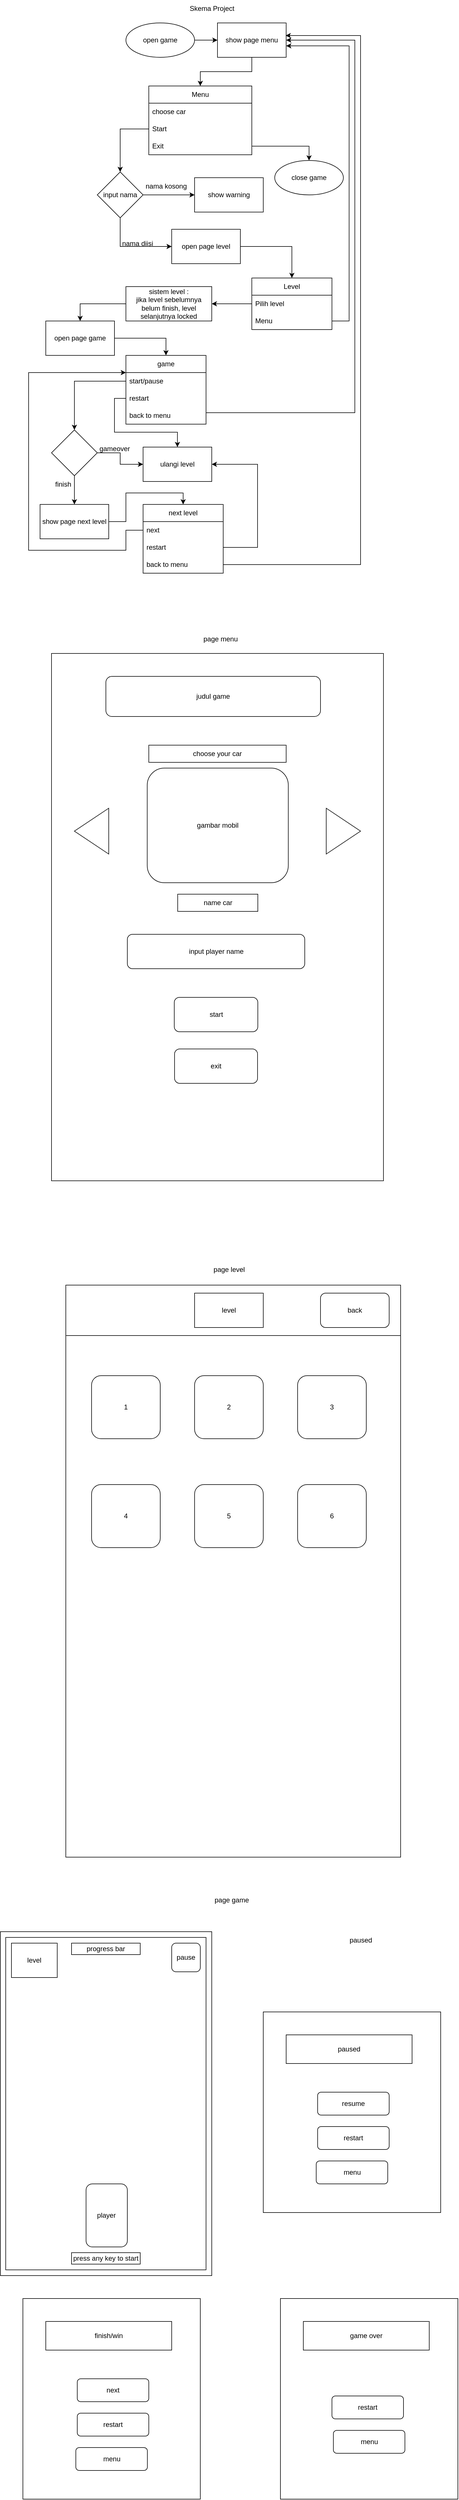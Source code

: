 <mxfile version="25.0.3">
  <diagram name="Page-1" id="7KhryxHFdZAswVd5xD74">
    <mxGraphModel dx="2524" dy="738" grid="1" gridSize="10" guides="1" tooltips="1" connect="1" arrows="1" fold="1" page="1" pageScale="1" pageWidth="850" pageHeight="1100" math="0" shadow="0">
      <root>
        <mxCell id="0" />
        <mxCell id="1" parent="0" />
        <mxCell id="geuPRDKl9PWcOQ5PIFQ6-26" value="" style="rounded=0;whiteSpace=wrap;html=1;" parent="1" vertex="1">
          <mxGeometry x="-740" y="1160" width="580" height="920" as="geometry" />
        </mxCell>
        <mxCell id="geuPRDKl9PWcOQ5PIFQ6-29" value="page menu" style="text;html=1;align=center;verticalAlign=middle;resizable=0;points=[];autosize=1;strokeColor=none;fillColor=none;" parent="1" vertex="1">
          <mxGeometry x="-485" y="1120" width="80" height="30" as="geometry" />
        </mxCell>
        <mxCell id="geuPRDKl9PWcOQ5PIFQ6-30" value="judul game" style="rounded=1;whiteSpace=wrap;html=1;" parent="1" vertex="1">
          <mxGeometry x="-645" y="1200" width="375" height="70" as="geometry" />
        </mxCell>
        <mxCell id="geuPRDKl9PWcOQ5PIFQ6-31" value="" style="triangle;whiteSpace=wrap;html=1;" parent="1" vertex="1">
          <mxGeometry x="-260" y="1430" width="60" height="80" as="geometry" />
        </mxCell>
        <mxCell id="geuPRDKl9PWcOQ5PIFQ6-32" value="" style="triangle;whiteSpace=wrap;html=1;rotation=-180;" parent="1" vertex="1">
          <mxGeometry x="-700" y="1430" width="60" height="80" as="geometry" />
        </mxCell>
        <mxCell id="geuPRDKl9PWcOQ5PIFQ6-33" value="gambar mobil" style="rounded=1;whiteSpace=wrap;html=1;" parent="1" vertex="1">
          <mxGeometry x="-572.75" y="1360" width="246.5" height="200" as="geometry" />
        </mxCell>
        <mxCell id="geuPRDKl9PWcOQ5PIFQ6-34" value="input player name" style="rounded=1;whiteSpace=wrap;html=1;" parent="1" vertex="1">
          <mxGeometry x="-607.5" y="1650" width="310" height="60" as="geometry" />
        </mxCell>
        <mxCell id="geuPRDKl9PWcOQ5PIFQ6-35" value="start" style="rounded=1;whiteSpace=wrap;html=1;" parent="1" vertex="1">
          <mxGeometry x="-525.5" y="1760" width="146" height="60" as="geometry" />
        </mxCell>
        <mxCell id="geuPRDKl9PWcOQ5PIFQ6-36" value="exit" style="rounded=1;whiteSpace=wrap;html=1;" parent="1" vertex="1">
          <mxGeometry x="-525" y="1850" width="145" height="60" as="geometry" />
        </mxCell>
        <mxCell id="geuPRDKl9PWcOQ5PIFQ6-37" value="name car" style="rounded=0;whiteSpace=wrap;html=1;" parent="1" vertex="1">
          <mxGeometry x="-519.5" y="1580" width="140" height="30" as="geometry" />
        </mxCell>
        <mxCell id="geuPRDKl9PWcOQ5PIFQ6-38" value="choose your car" style="rounded=0;whiteSpace=wrap;html=1;" parent="1" vertex="1">
          <mxGeometry x="-570" y="1320" width="240" height="30" as="geometry" />
        </mxCell>
        <mxCell id="geuPRDKl9PWcOQ5PIFQ6-39" value="" style="rounded=0;whiteSpace=wrap;html=1;" parent="1" vertex="1">
          <mxGeometry x="-715" y="2262" width="585" height="998" as="geometry" />
        </mxCell>
        <mxCell id="geuPRDKl9PWcOQ5PIFQ6-40" value="page level" style="text;html=1;align=center;verticalAlign=middle;resizable=0;points=[];autosize=1;strokeColor=none;fillColor=none;" parent="1" vertex="1">
          <mxGeometry x="-470" y="2220" width="80" height="30" as="geometry" />
        </mxCell>
        <mxCell id="A9OIRRmDnFpJW0OIB3sf-14" style="edgeStyle=orthogonalEdgeStyle;rounded=0;orthogonalLoop=1;jettySize=auto;html=1;entryX=0;entryY=0.5;entryDx=0;entryDy=0;" parent="1" source="A9OIRRmDnFpJW0OIB3sf-1" target="A9OIRRmDnFpJW0OIB3sf-8" edge="1">
          <mxGeometry relative="1" as="geometry" />
        </mxCell>
        <mxCell id="A9OIRRmDnFpJW0OIB3sf-1" value="open game" style="ellipse;whiteSpace=wrap;html=1;" parent="1" vertex="1">
          <mxGeometry x="-610" y="60" width="120" height="60" as="geometry" />
        </mxCell>
        <mxCell id="A9OIRRmDnFpJW0OIB3sf-2" value="Skema Project" style="text;html=1;align=center;verticalAlign=middle;resizable=0;points=[];autosize=1;strokeColor=none;fillColor=none;" parent="1" vertex="1">
          <mxGeometry x="-510" y="20" width="100" height="30" as="geometry" />
        </mxCell>
        <mxCell id="A9OIRRmDnFpJW0OIB3sf-15" style="edgeStyle=orthogonalEdgeStyle;rounded=0;orthogonalLoop=1;jettySize=auto;html=1;exitX=0.5;exitY=1;exitDx=0;exitDy=0;entryX=0.5;entryY=0;entryDx=0;entryDy=0;" parent="1" source="A9OIRRmDnFpJW0OIB3sf-8" target="A9OIRRmDnFpJW0OIB3sf-9" edge="1">
          <mxGeometry relative="1" as="geometry" />
        </mxCell>
        <mxCell id="A9OIRRmDnFpJW0OIB3sf-8" value="show page menu" style="rounded=0;whiteSpace=wrap;html=1;" parent="1" vertex="1">
          <mxGeometry x="-450" y="60" width="120" height="60" as="geometry" />
        </mxCell>
        <mxCell id="A9OIRRmDnFpJW0OIB3sf-9" value="Menu" style="swimlane;fontStyle=0;childLayout=stackLayout;horizontal=1;startSize=30;horizontalStack=0;resizeParent=1;resizeParentMax=0;resizeLast=0;collapsible=1;marginBottom=0;whiteSpace=wrap;html=1;" parent="1" vertex="1">
          <mxGeometry x="-570" y="170" width="180" height="120" as="geometry" />
        </mxCell>
        <mxCell id="A9OIRRmDnFpJW0OIB3sf-10" value="choose car" style="text;strokeColor=none;fillColor=none;align=left;verticalAlign=middle;spacingLeft=4;spacingRight=4;overflow=hidden;points=[[0,0.5],[1,0.5]];portConstraint=eastwest;rotatable=0;whiteSpace=wrap;html=1;" parent="A9OIRRmDnFpJW0OIB3sf-9" vertex="1">
          <mxGeometry y="30" width="180" height="30" as="geometry" />
        </mxCell>
        <mxCell id="A9OIRRmDnFpJW0OIB3sf-11" value="Start" style="text;strokeColor=none;fillColor=none;align=left;verticalAlign=middle;spacingLeft=4;spacingRight=4;overflow=hidden;points=[[0,0.5],[1,0.5]];portConstraint=eastwest;rotatable=0;whiteSpace=wrap;html=1;" parent="A9OIRRmDnFpJW0OIB3sf-9" vertex="1">
          <mxGeometry y="60" width="180" height="30" as="geometry" />
        </mxCell>
        <mxCell id="A9OIRRmDnFpJW0OIB3sf-12" value="Exit" style="text;strokeColor=none;fillColor=none;align=left;verticalAlign=middle;spacingLeft=4;spacingRight=4;overflow=hidden;points=[[0,0.5],[1,0.5]];portConstraint=eastwest;rotatable=0;whiteSpace=wrap;html=1;" parent="A9OIRRmDnFpJW0OIB3sf-9" vertex="1">
          <mxGeometry y="90" width="180" height="30" as="geometry" />
        </mxCell>
        <mxCell id="A9OIRRmDnFpJW0OIB3sf-18" style="edgeStyle=orthogonalEdgeStyle;rounded=0;orthogonalLoop=1;jettySize=auto;html=1;entryX=0.5;entryY=0;entryDx=0;entryDy=0;" parent="1" source="A9OIRRmDnFpJW0OIB3sf-12" target="XXvbrFwncrWHZugMPmc2-18" edge="1">
          <mxGeometry relative="1" as="geometry">
            <mxPoint x="-290" y="330" as="targetPoint" />
          </mxGeometry>
        </mxCell>
        <mxCell id="A9OIRRmDnFpJW0OIB3sf-24" style="edgeStyle=orthogonalEdgeStyle;rounded=0;orthogonalLoop=1;jettySize=auto;html=1;entryX=0;entryY=0.5;entryDx=0;entryDy=0;" parent="1" source="A9OIRRmDnFpJW0OIB3sf-19" target="A9OIRRmDnFpJW0OIB3sf-23" edge="1">
          <mxGeometry relative="1" as="geometry" />
        </mxCell>
        <mxCell id="A9OIRRmDnFpJW0OIB3sf-26" style="edgeStyle=orthogonalEdgeStyle;rounded=0;orthogonalLoop=1;jettySize=auto;html=1;entryX=0;entryY=0.5;entryDx=0;entryDy=0;" parent="1" source="A9OIRRmDnFpJW0OIB3sf-19" target="A9OIRRmDnFpJW0OIB3sf-25" edge="1">
          <mxGeometry relative="1" as="geometry">
            <Array as="points">
              <mxPoint x="-620" y="450" />
            </Array>
          </mxGeometry>
        </mxCell>
        <mxCell id="A9OIRRmDnFpJW0OIB3sf-19" value="input nama" style="rhombus;whiteSpace=wrap;html=1;" parent="1" vertex="1">
          <mxGeometry x="-660" y="320" width="80" height="80" as="geometry" />
        </mxCell>
        <mxCell id="A9OIRRmDnFpJW0OIB3sf-20" style="edgeStyle=orthogonalEdgeStyle;rounded=0;orthogonalLoop=1;jettySize=auto;html=1;entryX=0.5;entryY=0;entryDx=0;entryDy=0;" parent="1" source="A9OIRRmDnFpJW0OIB3sf-11" target="A9OIRRmDnFpJW0OIB3sf-19" edge="1">
          <mxGeometry relative="1" as="geometry" />
        </mxCell>
        <mxCell id="A9OIRRmDnFpJW0OIB3sf-21" value="nama kosong" style="text;html=1;align=center;verticalAlign=middle;resizable=0;points=[];autosize=1;strokeColor=none;fillColor=none;" parent="1" vertex="1">
          <mxGeometry x="-590" y="330" width="100" height="30" as="geometry" />
        </mxCell>
        <mxCell id="A9OIRRmDnFpJW0OIB3sf-22" value="nama diisi" style="text;html=1;align=center;verticalAlign=middle;resizable=0;points=[];autosize=1;strokeColor=none;fillColor=none;" parent="1" vertex="1">
          <mxGeometry x="-630" y="430" width="80" height="30" as="geometry" />
        </mxCell>
        <mxCell id="A9OIRRmDnFpJW0OIB3sf-23" value="show warning" style="rounded=0;whiteSpace=wrap;html=1;" parent="1" vertex="1">
          <mxGeometry x="-490" y="330" width="120" height="60" as="geometry" />
        </mxCell>
        <mxCell id="XXvbrFwncrWHZugMPmc2-19" style="edgeStyle=orthogonalEdgeStyle;rounded=0;orthogonalLoop=1;jettySize=auto;html=1;entryX=0.5;entryY=0;entryDx=0;entryDy=0;" edge="1" parent="1" source="A9OIRRmDnFpJW0OIB3sf-25" target="XXvbrFwncrWHZugMPmc2-1">
          <mxGeometry relative="1" as="geometry" />
        </mxCell>
        <mxCell id="A9OIRRmDnFpJW0OIB3sf-25" value="open page level" style="rounded=0;whiteSpace=wrap;html=1;" parent="1" vertex="1">
          <mxGeometry x="-530" y="420" width="120" height="60" as="geometry" />
        </mxCell>
        <mxCell id="XXvbrFwncrWHZugMPmc2-10" style="edgeStyle=orthogonalEdgeStyle;rounded=0;orthogonalLoop=1;jettySize=auto;html=1;entryX=0.5;entryY=0;entryDx=0;entryDy=0;" edge="1" parent="1" source="A9OIRRmDnFpJW0OIB3sf-29" target="A9OIRRmDnFpJW0OIB3sf-31">
          <mxGeometry relative="1" as="geometry" />
        </mxCell>
        <mxCell id="A9OIRRmDnFpJW0OIB3sf-29" value="open page game" style="rounded=0;whiteSpace=wrap;html=1;" parent="1" vertex="1">
          <mxGeometry x="-750" y="580" width="120" height="60" as="geometry" />
        </mxCell>
        <mxCell id="A9OIRRmDnFpJW0OIB3sf-31" value="game" style="swimlane;fontStyle=0;childLayout=stackLayout;horizontal=1;startSize=30;horizontalStack=0;resizeParent=1;resizeParentMax=0;resizeLast=0;collapsible=1;marginBottom=0;whiteSpace=wrap;html=1;" parent="1" vertex="1">
          <mxGeometry x="-610" y="640" width="140" height="120" as="geometry">
            <mxRectangle x="-520" y="850" width="70" height="30" as="alternateBounds" />
          </mxGeometry>
        </mxCell>
        <mxCell id="A9OIRRmDnFpJW0OIB3sf-32" value="start/pause" style="text;strokeColor=none;fillColor=none;align=left;verticalAlign=middle;spacingLeft=4;spacingRight=4;overflow=hidden;points=[[0,0.5],[1,0.5]];portConstraint=eastwest;rotatable=0;whiteSpace=wrap;html=1;" parent="A9OIRRmDnFpJW0OIB3sf-31" vertex="1">
          <mxGeometry y="30" width="140" height="30" as="geometry" />
        </mxCell>
        <mxCell id="A9OIRRmDnFpJW0OIB3sf-34" value="restart" style="text;strokeColor=none;fillColor=none;align=left;verticalAlign=middle;spacingLeft=4;spacingRight=4;overflow=hidden;points=[[0,0.5],[1,0.5]];portConstraint=eastwest;rotatable=0;whiteSpace=wrap;html=1;" parent="A9OIRRmDnFpJW0OIB3sf-31" vertex="1">
          <mxGeometry y="60" width="140" height="30" as="geometry" />
        </mxCell>
        <mxCell id="A9OIRRmDnFpJW0OIB3sf-33" value="back to menu" style="text;strokeColor=none;fillColor=none;align=left;verticalAlign=middle;spacingLeft=4;spacingRight=4;overflow=hidden;points=[[0,0.5],[1,0.5]];portConstraint=eastwest;rotatable=0;whiteSpace=wrap;html=1;" parent="A9OIRRmDnFpJW0OIB3sf-31" vertex="1">
          <mxGeometry y="90" width="140" height="30" as="geometry" />
        </mxCell>
        <mxCell id="A9OIRRmDnFpJW0OIB3sf-36" style="edgeStyle=orthogonalEdgeStyle;rounded=0;orthogonalLoop=1;jettySize=auto;html=1;entryX=1;entryY=0.5;entryDx=0;entryDy=0;" parent="1" source="A9OIRRmDnFpJW0OIB3sf-33" target="A9OIRRmDnFpJW0OIB3sf-8" edge="1">
          <mxGeometry relative="1" as="geometry">
            <Array as="points">
              <mxPoint x="-210" y="740" />
              <mxPoint x="-210" y="90" />
            </Array>
          </mxGeometry>
        </mxCell>
        <mxCell id="A9OIRRmDnFpJW0OIB3sf-50" style="edgeStyle=orthogonalEdgeStyle;rounded=0;orthogonalLoop=1;jettySize=auto;html=1;entryX=0;entryY=0.5;entryDx=0;entryDy=0;" parent="1" source="A9OIRRmDnFpJW0OIB3sf-37" target="A9OIRRmDnFpJW0OIB3sf-40" edge="1">
          <mxGeometry relative="1" as="geometry" />
        </mxCell>
        <mxCell id="A9OIRRmDnFpJW0OIB3sf-51" style="edgeStyle=orthogonalEdgeStyle;rounded=0;orthogonalLoop=1;jettySize=auto;html=1;entryX=0.5;entryY=0;entryDx=0;entryDy=0;" parent="1" source="A9OIRRmDnFpJW0OIB3sf-37" target="A9OIRRmDnFpJW0OIB3sf-42" edge="1">
          <mxGeometry relative="1" as="geometry" />
        </mxCell>
        <mxCell id="A9OIRRmDnFpJW0OIB3sf-37" value="" style="rhombus;whiteSpace=wrap;html=1;" parent="1" vertex="1">
          <mxGeometry x="-740" y="770" width="80" height="80" as="geometry" />
        </mxCell>
        <mxCell id="A9OIRRmDnFpJW0OIB3sf-38" value="gameover" style="text;html=1;align=center;verticalAlign=middle;resizable=0;points=[];autosize=1;strokeColor=none;fillColor=none;" parent="1" vertex="1">
          <mxGeometry x="-670" y="788" width="80" height="30" as="geometry" />
        </mxCell>
        <mxCell id="A9OIRRmDnFpJW0OIB3sf-40" value="ulangi level" style="rounded=0;whiteSpace=wrap;html=1;" parent="1" vertex="1">
          <mxGeometry x="-580" y="800" width="120" height="60" as="geometry" />
        </mxCell>
        <mxCell id="A9OIRRmDnFpJW0OIB3sf-41" value="finish" style="text;html=1;align=center;verticalAlign=middle;resizable=0;points=[];autosize=1;strokeColor=none;fillColor=none;" parent="1" vertex="1">
          <mxGeometry x="-745" y="850" width="50" height="30" as="geometry" />
        </mxCell>
        <mxCell id="XXvbrFwncrWHZugMPmc2-12" style="edgeStyle=orthogonalEdgeStyle;rounded=0;orthogonalLoop=1;jettySize=auto;html=1;entryX=0.5;entryY=0;entryDx=0;entryDy=0;" edge="1" parent="1" source="A9OIRRmDnFpJW0OIB3sf-42" target="A9OIRRmDnFpJW0OIB3sf-44">
          <mxGeometry relative="1" as="geometry" />
        </mxCell>
        <mxCell id="A9OIRRmDnFpJW0OIB3sf-42" value="show page next level" style="rounded=0;whiteSpace=wrap;html=1;" parent="1" vertex="1">
          <mxGeometry x="-760" y="900" width="120" height="60" as="geometry" />
        </mxCell>
        <mxCell id="A9OIRRmDnFpJW0OIB3sf-44" value="next level" style="swimlane;fontStyle=0;childLayout=stackLayout;horizontal=1;startSize=30;horizontalStack=0;resizeParent=1;resizeParentMax=0;resizeLast=0;collapsible=1;marginBottom=0;whiteSpace=wrap;html=1;" parent="1" vertex="1">
          <mxGeometry x="-580" y="900" width="140" height="120" as="geometry" />
        </mxCell>
        <mxCell id="A9OIRRmDnFpJW0OIB3sf-45" value="next" style="text;strokeColor=none;fillColor=none;align=left;verticalAlign=middle;spacingLeft=4;spacingRight=4;overflow=hidden;points=[[0,0.5],[1,0.5]];portConstraint=eastwest;rotatable=0;whiteSpace=wrap;html=1;" parent="A9OIRRmDnFpJW0OIB3sf-44" vertex="1">
          <mxGeometry y="30" width="140" height="30" as="geometry" />
        </mxCell>
        <mxCell id="A9OIRRmDnFpJW0OIB3sf-46" value="restart" style="text;strokeColor=none;fillColor=none;align=left;verticalAlign=middle;spacingLeft=4;spacingRight=4;overflow=hidden;points=[[0,0.5],[1,0.5]];portConstraint=eastwest;rotatable=0;whiteSpace=wrap;html=1;" parent="A9OIRRmDnFpJW0OIB3sf-44" vertex="1">
          <mxGeometry y="60" width="140" height="30" as="geometry" />
        </mxCell>
        <mxCell id="A9OIRRmDnFpJW0OIB3sf-47" value="back to menu" style="text;strokeColor=none;fillColor=none;align=left;verticalAlign=middle;spacingLeft=4;spacingRight=4;overflow=hidden;points=[[0,0.5],[1,0.5]];portConstraint=eastwest;rotatable=0;whiteSpace=wrap;html=1;" parent="A9OIRRmDnFpJW0OIB3sf-44" vertex="1">
          <mxGeometry y="90" width="140" height="30" as="geometry" />
        </mxCell>
        <mxCell id="A9OIRRmDnFpJW0OIB3sf-48" style="edgeStyle=orthogonalEdgeStyle;rounded=0;orthogonalLoop=1;jettySize=auto;html=1;entryX=0.992;entryY=0.367;entryDx=0;entryDy=0;entryPerimeter=0;" parent="1" source="A9OIRRmDnFpJW0OIB3sf-47" target="A9OIRRmDnFpJW0OIB3sf-8" edge="1">
          <mxGeometry relative="1" as="geometry">
            <Array as="points">
              <mxPoint x="-200" y="1005" />
              <mxPoint x="-200" y="82" />
            </Array>
          </mxGeometry>
        </mxCell>
        <mxCell id="A9OIRRmDnFpJW0OIB3sf-49" style="edgeStyle=orthogonalEdgeStyle;rounded=0;orthogonalLoop=1;jettySize=auto;html=1;entryX=0.5;entryY=0;entryDx=0;entryDy=0;" parent="1" source="A9OIRRmDnFpJW0OIB3sf-32" target="A9OIRRmDnFpJW0OIB3sf-37" edge="1">
          <mxGeometry relative="1" as="geometry" />
        </mxCell>
        <mxCell id="A9OIRRmDnFpJW0OIB3sf-53" style="edgeStyle=orthogonalEdgeStyle;rounded=0;orthogonalLoop=1;jettySize=auto;html=1;entryX=1;entryY=0.5;entryDx=0;entryDy=0;" parent="1" source="A9OIRRmDnFpJW0OIB3sf-46" target="A9OIRRmDnFpJW0OIB3sf-40" edge="1">
          <mxGeometry relative="1" as="geometry">
            <Array as="points">
              <mxPoint x="-380" y="975" />
              <mxPoint x="-380" y="830" />
            </Array>
          </mxGeometry>
        </mxCell>
        <mxCell id="A9OIRRmDnFpJW0OIB3sf-54" style="edgeStyle=orthogonalEdgeStyle;rounded=0;orthogonalLoop=1;jettySize=auto;html=1;entryX=0;entryY=0.25;entryDx=0;entryDy=0;exitX=0;exitY=0.5;exitDx=0;exitDy=0;" parent="1" source="A9OIRRmDnFpJW0OIB3sf-45" target="A9OIRRmDnFpJW0OIB3sf-31" edge="1">
          <mxGeometry relative="1" as="geometry">
            <Array as="points">
              <mxPoint x="-610" y="945" />
              <mxPoint x="-610" y="980" />
              <mxPoint x="-780" y="980" />
              <mxPoint x="-780" y="670" />
            </Array>
          </mxGeometry>
        </mxCell>
        <mxCell id="XXvbrFwncrWHZugMPmc2-1" value="Level" style="swimlane;fontStyle=0;childLayout=stackLayout;horizontal=1;startSize=30;horizontalStack=0;resizeParent=1;resizeParentMax=0;resizeLast=0;collapsible=1;marginBottom=0;whiteSpace=wrap;html=1;" vertex="1" parent="1">
          <mxGeometry x="-390" y="505" width="140" height="90" as="geometry" />
        </mxCell>
        <mxCell id="XXvbrFwncrWHZugMPmc2-2" value="Pilih level" style="text;strokeColor=none;fillColor=none;align=left;verticalAlign=middle;spacingLeft=4;spacingRight=4;overflow=hidden;points=[[0,0.5],[1,0.5]];portConstraint=eastwest;rotatable=0;whiteSpace=wrap;html=1;" vertex="1" parent="XXvbrFwncrWHZugMPmc2-1">
          <mxGeometry y="30" width="140" height="30" as="geometry" />
        </mxCell>
        <mxCell id="XXvbrFwncrWHZugMPmc2-3" value="Menu" style="text;strokeColor=none;fillColor=none;align=left;verticalAlign=middle;spacingLeft=4;spacingRight=4;overflow=hidden;points=[[0,0.5],[1,0.5]];portConstraint=eastwest;rotatable=0;whiteSpace=wrap;html=1;" vertex="1" parent="XXvbrFwncrWHZugMPmc2-1">
          <mxGeometry y="60" width="140" height="30" as="geometry" />
        </mxCell>
        <mxCell id="XXvbrFwncrWHZugMPmc2-5" style="edgeStyle=orthogonalEdgeStyle;rounded=0;orthogonalLoop=1;jettySize=auto;html=1;" edge="1" parent="1" source="XXvbrFwncrWHZugMPmc2-3">
          <mxGeometry relative="1" as="geometry">
            <mxPoint x="-330" y="100" as="targetPoint" />
            <Array as="points">
              <mxPoint x="-220" y="580" />
              <mxPoint x="-220" y="100" />
              <mxPoint x="-330" y="100" />
            </Array>
          </mxGeometry>
        </mxCell>
        <mxCell id="XXvbrFwncrWHZugMPmc2-9" style="edgeStyle=orthogonalEdgeStyle;rounded=0;orthogonalLoop=1;jettySize=auto;html=1;entryX=0.5;entryY=0;entryDx=0;entryDy=0;" edge="1" parent="1" source="XXvbrFwncrWHZugMPmc2-7" target="A9OIRRmDnFpJW0OIB3sf-29">
          <mxGeometry relative="1" as="geometry" />
        </mxCell>
        <mxCell id="XXvbrFwncrWHZugMPmc2-7" value="sistem level :&lt;div&gt;jika level sebelumnya belum finish, level selanjutnya locked&lt;/div&gt;" style="rounded=0;whiteSpace=wrap;html=1;" vertex="1" parent="1">
          <mxGeometry x="-610" y="520" width="150" height="60" as="geometry" />
        </mxCell>
        <mxCell id="XXvbrFwncrWHZugMPmc2-8" style="edgeStyle=orthogonalEdgeStyle;rounded=0;orthogonalLoop=1;jettySize=auto;html=1;entryX=1;entryY=0.5;entryDx=0;entryDy=0;" edge="1" parent="1" source="XXvbrFwncrWHZugMPmc2-2" target="XXvbrFwncrWHZugMPmc2-7">
          <mxGeometry relative="1" as="geometry" />
        </mxCell>
        <mxCell id="XXvbrFwncrWHZugMPmc2-11" style="edgeStyle=orthogonalEdgeStyle;rounded=0;orthogonalLoop=1;jettySize=auto;html=1;entryX=0.5;entryY=0;entryDx=0;entryDy=0;" edge="1" parent="1" source="A9OIRRmDnFpJW0OIB3sf-34" target="A9OIRRmDnFpJW0OIB3sf-40">
          <mxGeometry relative="1" as="geometry">
            <Array as="points">
              <mxPoint x="-630" y="715" />
              <mxPoint x="-630" y="774" />
              <mxPoint x="-520" y="774" />
            </Array>
          </mxGeometry>
        </mxCell>
        <mxCell id="XXvbrFwncrWHZugMPmc2-18" value="close game" style="ellipse;whiteSpace=wrap;html=1;" vertex="1" parent="1">
          <mxGeometry x="-350" y="300" width="120" height="60" as="geometry" />
        </mxCell>
        <mxCell id="XXvbrFwncrWHZugMPmc2-21" value="" style="rounded=0;whiteSpace=wrap;html=1;" vertex="1" parent="1">
          <mxGeometry x="-715" y="2262" width="585" height="88" as="geometry" />
        </mxCell>
        <mxCell id="XXvbrFwncrWHZugMPmc2-20" value="back" style="rounded=1;whiteSpace=wrap;html=1;" vertex="1" parent="1">
          <mxGeometry x="-270" y="2276" width="120" height="60" as="geometry" />
        </mxCell>
        <mxCell id="XXvbrFwncrWHZugMPmc2-22" value="level" style="rounded=0;whiteSpace=wrap;html=1;" vertex="1" parent="1">
          <mxGeometry x="-490" y="2276" width="120" height="60" as="geometry" />
        </mxCell>
        <mxCell id="XXvbrFwncrWHZugMPmc2-23" value="1" style="rounded=1;whiteSpace=wrap;html=1;" vertex="1" parent="1">
          <mxGeometry x="-670" y="2420" width="120" height="110" as="geometry" />
        </mxCell>
        <mxCell id="XXvbrFwncrWHZugMPmc2-24" value="2" style="rounded=1;whiteSpace=wrap;html=1;" vertex="1" parent="1">
          <mxGeometry x="-490" y="2420" width="120" height="110" as="geometry" />
        </mxCell>
        <mxCell id="XXvbrFwncrWHZugMPmc2-25" value="3" style="rounded=1;whiteSpace=wrap;html=1;" vertex="1" parent="1">
          <mxGeometry x="-310" y="2420" width="120" height="110" as="geometry" />
        </mxCell>
        <mxCell id="XXvbrFwncrWHZugMPmc2-26" value="4" style="rounded=1;whiteSpace=wrap;html=1;" vertex="1" parent="1">
          <mxGeometry x="-670" y="2610" width="120" height="110" as="geometry" />
        </mxCell>
        <mxCell id="XXvbrFwncrWHZugMPmc2-27" value="5" style="rounded=1;whiteSpace=wrap;html=1;" vertex="1" parent="1">
          <mxGeometry x="-490" y="2610" width="120" height="110" as="geometry" />
        </mxCell>
        <mxCell id="XXvbrFwncrWHZugMPmc2-28" value="6" style="rounded=1;whiteSpace=wrap;html=1;" vertex="1" parent="1">
          <mxGeometry x="-310" y="2610" width="120" height="110" as="geometry" />
        </mxCell>
        <mxCell id="XXvbrFwncrWHZugMPmc2-29" value="page game" style="text;html=1;align=center;verticalAlign=middle;whiteSpace=wrap;rounded=0;" vertex="1" parent="1">
          <mxGeometry x="-490" y="3320" width="130" height="30" as="geometry" />
        </mxCell>
        <mxCell id="XXvbrFwncrWHZugMPmc2-30" value="" style="rounded=0;whiteSpace=wrap;html=1;" vertex="1" parent="1">
          <mxGeometry x="-829.29" y="3390" width="369.29" height="600" as="geometry" />
        </mxCell>
        <mxCell id="XXvbrFwncrWHZugMPmc2-31" value="" style="rounded=0;whiteSpace=wrap;html=1;" vertex="1" parent="1">
          <mxGeometry x="-820" y="3400" width="350" height="580" as="geometry" />
        </mxCell>
        <mxCell id="XXvbrFwncrWHZugMPmc2-32" value="press any key to start" style="rounded=0;whiteSpace=wrap;html=1;" vertex="1" parent="1">
          <mxGeometry x="-705" y="3950" width="120" height="20" as="geometry" />
        </mxCell>
        <mxCell id="XXvbrFwncrWHZugMPmc2-33" value="progress bar" style="rounded=0;whiteSpace=wrap;html=1;" vertex="1" parent="1">
          <mxGeometry x="-705" y="3410" width="120" height="20" as="geometry" />
        </mxCell>
        <mxCell id="XXvbrFwncrWHZugMPmc2-34" value="pause" style="rounded=1;whiteSpace=wrap;html=1;" vertex="1" parent="1">
          <mxGeometry x="-530" y="3410" width="50" height="50" as="geometry" />
        </mxCell>
        <mxCell id="XXvbrFwncrWHZugMPmc2-35" value="level" style="rounded=0;whiteSpace=wrap;html=1;" vertex="1" parent="1">
          <mxGeometry x="-810" y="3410" width="80" height="60" as="geometry" />
        </mxCell>
        <mxCell id="XXvbrFwncrWHZugMPmc2-37" value="player" style="rounded=1;whiteSpace=wrap;html=1;" vertex="1" parent="1">
          <mxGeometry x="-679.64" y="3830" width="72.14" height="110" as="geometry" />
        </mxCell>
        <mxCell id="XXvbrFwncrWHZugMPmc2-38" value="" style="rounded=0;whiteSpace=wrap;html=1;" vertex="1" parent="1">
          <mxGeometry x="-370" y="3530" width="310" height="350" as="geometry" />
        </mxCell>
        <mxCell id="XXvbrFwncrWHZugMPmc2-39" value="paused" style="text;html=1;align=center;verticalAlign=middle;resizable=0;points=[];autosize=1;strokeColor=none;fillColor=none;" vertex="1" parent="1">
          <mxGeometry x="-230" y="3390" width="60" height="30" as="geometry" />
        </mxCell>
        <mxCell id="XXvbrFwncrWHZugMPmc2-40" value="paused" style="rounded=0;whiteSpace=wrap;html=1;" vertex="1" parent="1">
          <mxGeometry x="-330" y="3570" width="220" height="50" as="geometry" />
        </mxCell>
        <mxCell id="XXvbrFwncrWHZugMPmc2-41" value="resume" style="rounded=1;whiteSpace=wrap;html=1;" vertex="1" parent="1">
          <mxGeometry x="-275" y="3670" width="125" height="40" as="geometry" />
        </mxCell>
        <mxCell id="XXvbrFwncrWHZugMPmc2-42" value="restart" style="rounded=1;whiteSpace=wrap;html=1;" vertex="1" parent="1">
          <mxGeometry x="-275" y="3730" width="125" height="40" as="geometry" />
        </mxCell>
        <mxCell id="XXvbrFwncrWHZugMPmc2-43" value="menu" style="rounded=1;whiteSpace=wrap;html=1;" vertex="1" parent="1">
          <mxGeometry x="-277.5" y="3790" width="125" height="40" as="geometry" />
        </mxCell>
        <mxCell id="XXvbrFwncrWHZugMPmc2-44" value="" style="rounded=0;whiteSpace=wrap;html=1;" vertex="1" parent="1">
          <mxGeometry x="-340" y="4030" width="310" height="350" as="geometry" />
        </mxCell>
        <mxCell id="XXvbrFwncrWHZugMPmc2-45" value="game over" style="rounded=0;whiteSpace=wrap;html=1;" vertex="1" parent="1">
          <mxGeometry x="-300" y="4070" width="220" height="50" as="geometry" />
        </mxCell>
        <mxCell id="XXvbrFwncrWHZugMPmc2-47" value="restart" style="rounded=1;whiteSpace=wrap;html=1;" vertex="1" parent="1">
          <mxGeometry x="-250" y="4200" width="125" height="40" as="geometry" />
        </mxCell>
        <mxCell id="XXvbrFwncrWHZugMPmc2-48" value="menu" style="rounded=1;whiteSpace=wrap;html=1;" vertex="1" parent="1">
          <mxGeometry x="-247.5" y="4260" width="125" height="40" as="geometry" />
        </mxCell>
        <mxCell id="XXvbrFwncrWHZugMPmc2-49" value="" style="rounded=0;whiteSpace=wrap;html=1;" vertex="1" parent="1">
          <mxGeometry x="-790" y="4030" width="310" height="350" as="geometry" />
        </mxCell>
        <mxCell id="XXvbrFwncrWHZugMPmc2-50" value="finish/win" style="rounded=0;whiteSpace=wrap;html=1;" vertex="1" parent="1">
          <mxGeometry x="-750" y="4070" width="220" height="50" as="geometry" />
        </mxCell>
        <mxCell id="XXvbrFwncrWHZugMPmc2-51" value="next" style="rounded=1;whiteSpace=wrap;html=1;" vertex="1" parent="1">
          <mxGeometry x="-695" y="4170" width="125" height="40" as="geometry" />
        </mxCell>
        <mxCell id="XXvbrFwncrWHZugMPmc2-52" value="restart" style="rounded=1;whiteSpace=wrap;html=1;" vertex="1" parent="1">
          <mxGeometry x="-695" y="4230" width="125" height="40" as="geometry" />
        </mxCell>
        <mxCell id="XXvbrFwncrWHZugMPmc2-53" value="menu" style="rounded=1;whiteSpace=wrap;html=1;" vertex="1" parent="1">
          <mxGeometry x="-697.5" y="4290" width="125" height="40" as="geometry" />
        </mxCell>
      </root>
    </mxGraphModel>
  </diagram>
</mxfile>
